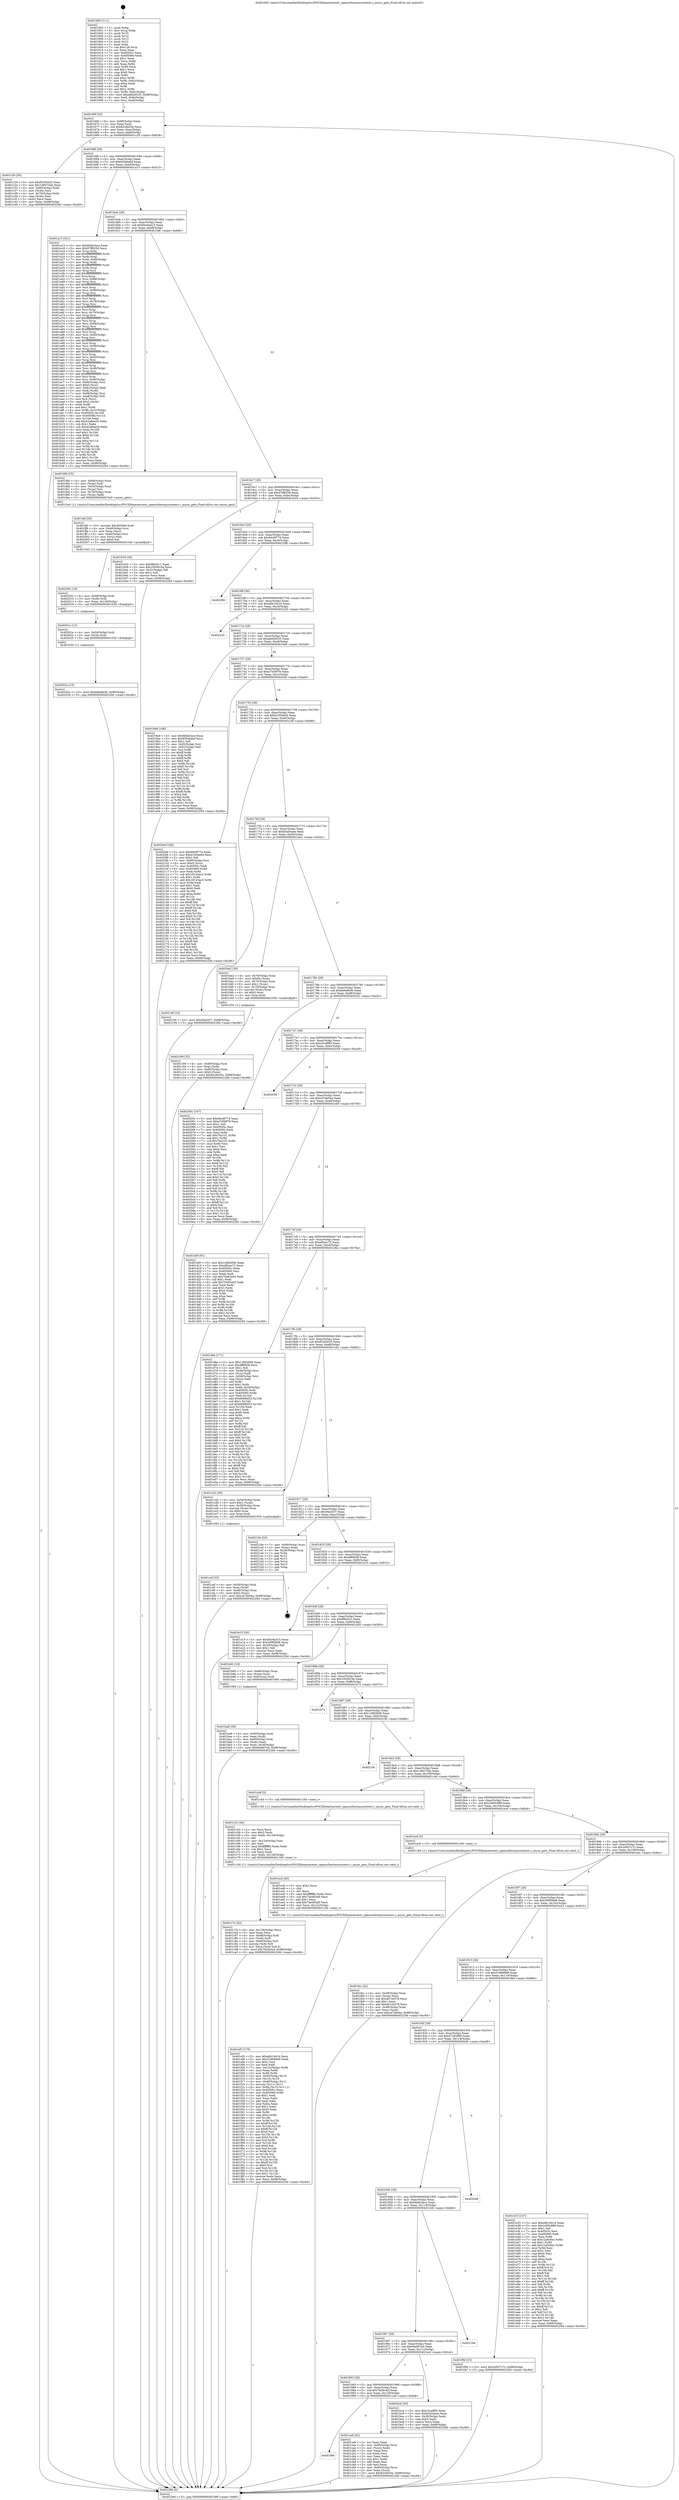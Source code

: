 digraph "0x401600" {
  label = "0x401600 (/mnt/c/Users/mathe/Desktop/tcc/POCII/binaries/extr_openssltestasynciotest.c_async_gets_Final-ollvm.out::main(0))"
  labelloc = "t"
  node[shape=record]

  Entry [label="",width=0.3,height=0.3,shape=circle,fillcolor=black,style=filled]
  "0x40166f" [label="{
     0x40166f [32]\l
     | [instrs]\l
     &nbsp;&nbsp;0x40166f \<+6\>: mov -0x98(%rbp),%eax\l
     &nbsp;&nbsp;0x401675 \<+2\>: mov %eax,%ecx\l
     &nbsp;&nbsp;0x401677 \<+6\>: sub $0x82c8a55e,%ecx\l
     &nbsp;&nbsp;0x40167d \<+6\>: mov %eax,-0xac(%rbp)\l
     &nbsp;&nbsp;0x401683 \<+6\>: mov %ecx,-0xb0(%rbp)\l
     &nbsp;&nbsp;0x401689 \<+6\>: je 0000000000401c29 \<main+0x629\>\l
  }"]
  "0x401c29" [label="{
     0x401c29 [36]\l
     | [instrs]\l
     &nbsp;&nbsp;0x401c29 \<+5\>: mov $0xf5345e25,%eax\l
     &nbsp;&nbsp;0x401c2e \<+5\>: mov $0x1d9475de,%ecx\l
     &nbsp;&nbsp;0x401c33 \<+4\>: mov -0x60(%rbp),%rdx\l
     &nbsp;&nbsp;0x401c37 \<+2\>: mov (%rdx),%esi\l
     &nbsp;&nbsp;0x401c39 \<+4\>: mov -0x70(%rbp),%rdx\l
     &nbsp;&nbsp;0x401c3d \<+2\>: cmp (%rdx),%esi\l
     &nbsp;&nbsp;0x401c3f \<+3\>: cmovl %ecx,%eax\l
     &nbsp;&nbsp;0x401c42 \<+6\>: mov %eax,-0x98(%rbp)\l
     &nbsp;&nbsp;0x401c48 \<+5\>: jmp 000000000040229d \<main+0xc9d\>\l
  }"]
  "0x40168f" [label="{
     0x40168f [28]\l
     | [instrs]\l
     &nbsp;&nbsp;0x40168f \<+5\>: jmp 0000000000401694 \<main+0x94\>\l
     &nbsp;&nbsp;0x401694 \<+6\>: mov -0xac(%rbp),%eax\l
     &nbsp;&nbsp;0x40169a \<+5\>: sub $0x8594babf,%eax\l
     &nbsp;&nbsp;0x40169f \<+6\>: mov %eax,-0xb4(%rbp)\l
     &nbsp;&nbsp;0x4016a5 \<+6\>: je 0000000000401a13 \<main+0x413\>\l
  }"]
  Exit [label="",width=0.3,height=0.3,shape=circle,fillcolor=black,style=filled,peripheries=2]
  "0x401a13" [label="{
     0x401a13 [321]\l
     | [instrs]\l
     &nbsp;&nbsp;0x401a13 \<+5\>: mov $0x6b8a3ace,%eax\l
     &nbsp;&nbsp;0x401a18 \<+5\>: mov $0x97ff8258,%ecx\l
     &nbsp;&nbsp;0x401a1d \<+3\>: mov %rsp,%rdx\l
     &nbsp;&nbsp;0x401a20 \<+4\>: add $0xfffffffffffffff0,%rdx\l
     &nbsp;&nbsp;0x401a24 \<+3\>: mov %rdx,%rsp\l
     &nbsp;&nbsp;0x401a27 \<+7\>: mov %rdx,-0x90(%rbp)\l
     &nbsp;&nbsp;0x401a2e \<+3\>: mov %rsp,%rdx\l
     &nbsp;&nbsp;0x401a31 \<+4\>: add $0xfffffffffffffff0,%rdx\l
     &nbsp;&nbsp;0x401a35 \<+3\>: mov %rdx,%rsp\l
     &nbsp;&nbsp;0x401a38 \<+3\>: mov %rsp,%rsi\l
     &nbsp;&nbsp;0x401a3b \<+4\>: add $0xfffffffffffffff0,%rsi\l
     &nbsp;&nbsp;0x401a3f \<+3\>: mov %rsi,%rsp\l
     &nbsp;&nbsp;0x401a42 \<+7\>: mov %rsi,-0x88(%rbp)\l
     &nbsp;&nbsp;0x401a49 \<+3\>: mov %rsp,%rsi\l
     &nbsp;&nbsp;0x401a4c \<+4\>: add $0xfffffffffffffff0,%rsi\l
     &nbsp;&nbsp;0x401a50 \<+3\>: mov %rsi,%rsp\l
     &nbsp;&nbsp;0x401a53 \<+4\>: mov %rsi,-0x80(%rbp)\l
     &nbsp;&nbsp;0x401a57 \<+3\>: mov %rsp,%rsi\l
     &nbsp;&nbsp;0x401a5a \<+4\>: add $0xfffffffffffffff0,%rsi\l
     &nbsp;&nbsp;0x401a5e \<+3\>: mov %rsi,%rsp\l
     &nbsp;&nbsp;0x401a61 \<+4\>: mov %rsi,-0x78(%rbp)\l
     &nbsp;&nbsp;0x401a65 \<+3\>: mov %rsp,%rsi\l
     &nbsp;&nbsp;0x401a68 \<+4\>: add $0xfffffffffffffff0,%rsi\l
     &nbsp;&nbsp;0x401a6c \<+3\>: mov %rsi,%rsp\l
     &nbsp;&nbsp;0x401a6f \<+4\>: mov %rsi,-0x70(%rbp)\l
     &nbsp;&nbsp;0x401a73 \<+3\>: mov %rsp,%rsi\l
     &nbsp;&nbsp;0x401a76 \<+4\>: add $0xfffffffffffffff0,%rsi\l
     &nbsp;&nbsp;0x401a7a \<+3\>: mov %rsi,%rsp\l
     &nbsp;&nbsp;0x401a7d \<+4\>: mov %rsi,-0x68(%rbp)\l
     &nbsp;&nbsp;0x401a81 \<+3\>: mov %rsp,%rsi\l
     &nbsp;&nbsp;0x401a84 \<+4\>: add $0xfffffffffffffff0,%rsi\l
     &nbsp;&nbsp;0x401a88 \<+3\>: mov %rsi,%rsp\l
     &nbsp;&nbsp;0x401a8b \<+4\>: mov %rsi,-0x60(%rbp)\l
     &nbsp;&nbsp;0x401a8f \<+3\>: mov %rsp,%rsi\l
     &nbsp;&nbsp;0x401a92 \<+4\>: add $0xfffffffffffffff0,%rsi\l
     &nbsp;&nbsp;0x401a96 \<+3\>: mov %rsi,%rsp\l
     &nbsp;&nbsp;0x401a99 \<+4\>: mov %rsi,-0x58(%rbp)\l
     &nbsp;&nbsp;0x401a9d \<+3\>: mov %rsp,%rsi\l
     &nbsp;&nbsp;0x401aa0 \<+4\>: add $0xfffffffffffffff0,%rsi\l
     &nbsp;&nbsp;0x401aa4 \<+3\>: mov %rsi,%rsp\l
     &nbsp;&nbsp;0x401aa7 \<+4\>: mov %rsi,-0x50(%rbp)\l
     &nbsp;&nbsp;0x401aab \<+3\>: mov %rsp,%rsi\l
     &nbsp;&nbsp;0x401aae \<+4\>: add $0xfffffffffffffff0,%rsi\l
     &nbsp;&nbsp;0x401ab2 \<+3\>: mov %rsi,%rsp\l
     &nbsp;&nbsp;0x401ab5 \<+4\>: mov %rsi,-0x48(%rbp)\l
     &nbsp;&nbsp;0x401ab9 \<+3\>: mov %rsp,%rsi\l
     &nbsp;&nbsp;0x401abc \<+4\>: add $0xfffffffffffffff0,%rsi\l
     &nbsp;&nbsp;0x401ac0 \<+3\>: mov %rsi,%rsp\l
     &nbsp;&nbsp;0x401ac3 \<+4\>: mov %rsi,-0x40(%rbp)\l
     &nbsp;&nbsp;0x401ac7 \<+7\>: mov -0x90(%rbp),%rsi\l
     &nbsp;&nbsp;0x401ace \<+6\>: movl $0x0,(%rsi)\l
     &nbsp;&nbsp;0x401ad4 \<+6\>: mov -0x9c(%rbp),%edi\l
     &nbsp;&nbsp;0x401ada \<+2\>: mov %edi,(%rdx)\l
     &nbsp;&nbsp;0x401adc \<+7\>: mov -0x88(%rbp),%rsi\l
     &nbsp;&nbsp;0x401ae3 \<+7\>: mov -0xa8(%rbp),%r8\l
     &nbsp;&nbsp;0x401aea \<+3\>: mov %r8,(%rsi)\l
     &nbsp;&nbsp;0x401aed \<+3\>: cmpl $0x2,(%rdx)\l
     &nbsp;&nbsp;0x401af0 \<+4\>: setne %r9b\l
     &nbsp;&nbsp;0x401af4 \<+4\>: and $0x1,%r9b\l
     &nbsp;&nbsp;0x401af8 \<+4\>: mov %r9b,-0x31(%rbp)\l
     &nbsp;&nbsp;0x401afc \<+8\>: mov 0x40505c,%r10d\l
     &nbsp;&nbsp;0x401b04 \<+8\>: mov 0x405060,%r11d\l
     &nbsp;&nbsp;0x401b0c \<+3\>: mov %r10d,%ebx\l
     &nbsp;&nbsp;0x401b0f \<+6\>: add $0x42a8ea26,%ebx\l
     &nbsp;&nbsp;0x401b15 \<+3\>: sub $0x1,%ebx\l
     &nbsp;&nbsp;0x401b18 \<+6\>: sub $0x42a8ea26,%ebx\l
     &nbsp;&nbsp;0x401b1e \<+4\>: imul %ebx,%r10d\l
     &nbsp;&nbsp;0x401b22 \<+4\>: and $0x1,%r10d\l
     &nbsp;&nbsp;0x401b26 \<+4\>: cmp $0x0,%r10d\l
     &nbsp;&nbsp;0x401b2a \<+4\>: sete %r9b\l
     &nbsp;&nbsp;0x401b2e \<+4\>: cmp $0xa,%r11d\l
     &nbsp;&nbsp;0x401b32 \<+4\>: setl %r14b\l
     &nbsp;&nbsp;0x401b36 \<+3\>: mov %r9b,%r15b\l
     &nbsp;&nbsp;0x401b39 \<+3\>: and %r14b,%r15b\l
     &nbsp;&nbsp;0x401b3c \<+3\>: xor %r14b,%r9b\l
     &nbsp;&nbsp;0x401b3f \<+3\>: or %r9b,%r15b\l
     &nbsp;&nbsp;0x401b42 \<+4\>: test $0x1,%r15b\l
     &nbsp;&nbsp;0x401b46 \<+3\>: cmovne %ecx,%eax\l
     &nbsp;&nbsp;0x401b49 \<+6\>: mov %eax,-0x98(%rbp)\l
     &nbsp;&nbsp;0x401b4f \<+5\>: jmp 000000000040229d \<main+0xc9d\>\l
  }"]
  "0x4016ab" [label="{
     0x4016ab [28]\l
     | [instrs]\l
     &nbsp;&nbsp;0x4016ab \<+5\>: jmp 00000000004016b0 \<main+0xb0\>\l
     &nbsp;&nbsp;0x4016b0 \<+6\>: mov -0xac(%rbp),%eax\l
     &nbsp;&nbsp;0x4016b6 \<+5\>: sub $0x94c9a415,%eax\l
     &nbsp;&nbsp;0x4016bb \<+6\>: mov %eax,-0xb8(%rbp)\l
     &nbsp;&nbsp;0x4016c1 \<+6\>: je 0000000000401fd6 \<main+0x9d6\>\l
  }"]
  "0x40202a" [label="{
     0x40202a [15]\l
     | [instrs]\l
     &nbsp;&nbsp;0x40202a \<+10\>: movl $0xbb6a8cf0,-0x98(%rbp)\l
     &nbsp;&nbsp;0x402034 \<+5\>: jmp 000000000040229d \<main+0xc9d\>\l
  }"]
  "0x401fd6" [label="{
     0x401fd6 [25]\l
     | [instrs]\l
     &nbsp;&nbsp;0x401fd6 \<+4\>: mov -0x68(%rbp),%rax\l
     &nbsp;&nbsp;0x401fda \<+3\>: mov (%rax),%rdi\l
     &nbsp;&nbsp;0x401fdd \<+4\>: mov -0x50(%rbp),%rax\l
     &nbsp;&nbsp;0x401fe1 \<+3\>: mov (%rax),%rsi\l
     &nbsp;&nbsp;0x401fe4 \<+4\>: mov -0x78(%rbp),%rax\l
     &nbsp;&nbsp;0x401fe8 \<+2\>: mov (%rax),%edx\l
     &nbsp;&nbsp;0x401fea \<+5\>: call 00000000004015e0 \<async_gets\>\l
     | [calls]\l
     &nbsp;&nbsp;0x4015e0 \{1\} (/mnt/c/Users/mathe/Desktop/tcc/POCII/binaries/extr_openssltestasynciotest.c_async_gets_Final-ollvm.out::async_gets)\l
  }"]
  "0x4016c7" [label="{
     0x4016c7 [28]\l
     | [instrs]\l
     &nbsp;&nbsp;0x4016c7 \<+5\>: jmp 00000000004016cc \<main+0xcc\>\l
     &nbsp;&nbsp;0x4016cc \<+6\>: mov -0xac(%rbp),%eax\l
     &nbsp;&nbsp;0x4016d2 \<+5\>: sub $0x97ff8258,%eax\l
     &nbsp;&nbsp;0x4016d7 \<+6\>: mov %eax,-0xbc(%rbp)\l
     &nbsp;&nbsp;0x4016dd \<+6\>: je 0000000000401b54 \<main+0x554\>\l
  }"]
  "0x40201e" [label="{
     0x40201e [12]\l
     | [instrs]\l
     &nbsp;&nbsp;0x40201e \<+4\>: mov -0x50(%rbp),%rdi\l
     &nbsp;&nbsp;0x402022 \<+3\>: mov (%rdi),%rdi\l
     &nbsp;&nbsp;0x402025 \<+5\>: call 0000000000401030 \<free@plt\>\l
     | [calls]\l
     &nbsp;&nbsp;0x401030 \{1\} (unknown)\l
  }"]
  "0x401b54" [label="{
     0x401b54 [30]\l
     | [instrs]\l
     &nbsp;&nbsp;0x401b54 \<+5\>: mov $0xf86c011,%eax\l
     &nbsp;&nbsp;0x401b59 \<+5\>: mov $0x1920919a,%ecx\l
     &nbsp;&nbsp;0x401b5e \<+3\>: mov -0x31(%rbp),%dl\l
     &nbsp;&nbsp;0x401b61 \<+3\>: test $0x1,%dl\l
     &nbsp;&nbsp;0x401b64 \<+3\>: cmovne %ecx,%eax\l
     &nbsp;&nbsp;0x401b67 \<+6\>: mov %eax,-0x98(%rbp)\l
     &nbsp;&nbsp;0x401b6d \<+5\>: jmp 000000000040229d \<main+0xc9d\>\l
  }"]
  "0x4016e3" [label="{
     0x4016e3 [28]\l
     | [instrs]\l
     &nbsp;&nbsp;0x4016e3 \<+5\>: jmp 00000000004016e8 \<main+0xe8\>\l
     &nbsp;&nbsp;0x4016e8 \<+6\>: mov -0xac(%rbp),%eax\l
     &nbsp;&nbsp;0x4016ee \<+5\>: sub $0x9dc9f774,%eax\l
     &nbsp;&nbsp;0x4016f3 \<+6\>: mov %eax,-0xc0(%rbp)\l
     &nbsp;&nbsp;0x4016f9 \<+6\>: je 0000000000402286 \<main+0xc86\>\l
  }"]
  "0x40200c" [label="{
     0x40200c [18]\l
     | [instrs]\l
     &nbsp;&nbsp;0x40200c \<+4\>: mov -0x68(%rbp),%rdi\l
     &nbsp;&nbsp;0x402010 \<+3\>: mov (%rdi),%rdi\l
     &nbsp;&nbsp;0x402013 \<+6\>: mov %eax,-0x130(%rbp)\l
     &nbsp;&nbsp;0x402019 \<+5\>: call 0000000000401030 \<free@plt\>\l
     | [calls]\l
     &nbsp;&nbsp;0x401030 \{1\} (unknown)\l
  }"]
  "0x402286" [label="{
     0x402286\l
  }", style=dashed]
  "0x4016ff" [label="{
     0x4016ff [28]\l
     | [instrs]\l
     &nbsp;&nbsp;0x4016ff \<+5\>: jmp 0000000000401704 \<main+0x104\>\l
     &nbsp;&nbsp;0x401704 \<+6\>: mov -0xac(%rbp),%eax\l
     &nbsp;&nbsp;0x40170a \<+5\>: sub $0xa6b19414,%eax\l
     &nbsp;&nbsp;0x40170f \<+6\>: mov %eax,-0xc4(%rbp)\l
     &nbsp;&nbsp;0x401715 \<+6\>: je 0000000000402220 \<main+0xc20\>\l
  }"]
  "0x401fef" [label="{
     0x401fef [29]\l
     | [instrs]\l
     &nbsp;&nbsp;0x401fef \<+10\>: movabs $0x4030b6,%rdi\l
     &nbsp;&nbsp;0x401ff9 \<+4\>: mov -0x40(%rbp),%rsi\l
     &nbsp;&nbsp;0x401ffd \<+2\>: mov %eax,(%rsi)\l
     &nbsp;&nbsp;0x401fff \<+4\>: mov -0x40(%rbp),%rsi\l
     &nbsp;&nbsp;0x402003 \<+2\>: mov (%rsi),%esi\l
     &nbsp;&nbsp;0x402005 \<+2\>: mov $0x0,%al\l
     &nbsp;&nbsp;0x402007 \<+5\>: call 0000000000401040 \<printf@plt\>\l
     | [calls]\l
     &nbsp;&nbsp;0x401040 \{1\} (unknown)\l
  }"]
  "0x402220" [label="{
     0x402220\l
  }", style=dashed]
  "0x40171b" [label="{
     0x40171b [28]\l
     | [instrs]\l
     &nbsp;&nbsp;0x40171b \<+5\>: jmp 0000000000401720 \<main+0x120\>\l
     &nbsp;&nbsp;0x401720 \<+6\>: mov -0xac(%rbp),%eax\l
     &nbsp;&nbsp;0x401726 \<+5\>: sub $0xa6d2b535,%eax\l
     &nbsp;&nbsp;0x40172b \<+6\>: mov %eax,-0xc8(%rbp)\l
     &nbsp;&nbsp;0x401731 \<+6\>: je 00000000004019a9 \<main+0x3a9\>\l
  }"]
  "0x401ef3" [label="{
     0x401ef3 [170]\l
     | [instrs]\l
     &nbsp;&nbsp;0x401ef3 \<+5\>: mov $0xa6b19414,%ecx\l
     &nbsp;&nbsp;0x401ef8 \<+5\>: mov $0x318688d9,%edx\l
     &nbsp;&nbsp;0x401efd \<+3\>: mov $0x1,%sil\l
     &nbsp;&nbsp;0x401f00 \<+2\>: xor %edi,%edi\l
     &nbsp;&nbsp;0x401f02 \<+7\>: mov -0x12c(%rbp),%r8d\l
     &nbsp;&nbsp;0x401f09 \<+4\>: imul %eax,%r8d\l
     &nbsp;&nbsp;0x401f0d \<+3\>: mov %r8b,%r9b\l
     &nbsp;&nbsp;0x401f10 \<+4\>: mov -0x50(%rbp),%r10\l
     &nbsp;&nbsp;0x401f14 \<+3\>: mov (%r10),%r10\l
     &nbsp;&nbsp;0x401f17 \<+4\>: mov -0x48(%rbp),%r11\l
     &nbsp;&nbsp;0x401f1b \<+3\>: movslq (%r11),%r11\l
     &nbsp;&nbsp;0x401f1e \<+4\>: mov %r9b,(%r10,%r11,1)\l
     &nbsp;&nbsp;0x401f22 \<+7\>: mov 0x40505c,%eax\l
     &nbsp;&nbsp;0x401f29 \<+8\>: mov 0x405060,%r8d\l
     &nbsp;&nbsp;0x401f31 \<+3\>: sub $0x1,%edi\l
     &nbsp;&nbsp;0x401f34 \<+2\>: mov %eax,%ebx\l
     &nbsp;&nbsp;0x401f36 \<+2\>: add %edi,%ebx\l
     &nbsp;&nbsp;0x401f38 \<+3\>: imul %ebx,%eax\l
     &nbsp;&nbsp;0x401f3b \<+3\>: and $0x1,%eax\l
     &nbsp;&nbsp;0x401f3e \<+3\>: cmp $0x0,%eax\l
     &nbsp;&nbsp;0x401f41 \<+4\>: sete %r9b\l
     &nbsp;&nbsp;0x401f45 \<+4\>: cmp $0xa,%r8d\l
     &nbsp;&nbsp;0x401f49 \<+4\>: setl %r14b\l
     &nbsp;&nbsp;0x401f4d \<+3\>: mov %r9b,%r15b\l
     &nbsp;&nbsp;0x401f50 \<+4\>: xor $0xff,%r15b\l
     &nbsp;&nbsp;0x401f54 \<+3\>: mov %r14b,%r12b\l
     &nbsp;&nbsp;0x401f57 \<+4\>: xor $0xff,%r12b\l
     &nbsp;&nbsp;0x401f5b \<+4\>: xor $0x0,%sil\l
     &nbsp;&nbsp;0x401f5f \<+3\>: mov %r15b,%r13b\l
     &nbsp;&nbsp;0x401f62 \<+4\>: and $0x0,%r13b\l
     &nbsp;&nbsp;0x401f66 \<+3\>: and %sil,%r9b\l
     &nbsp;&nbsp;0x401f69 \<+3\>: mov %r12b,%al\l
     &nbsp;&nbsp;0x401f6c \<+2\>: and $0x0,%al\l
     &nbsp;&nbsp;0x401f6e \<+3\>: and %sil,%r14b\l
     &nbsp;&nbsp;0x401f71 \<+3\>: or %r9b,%r13b\l
     &nbsp;&nbsp;0x401f74 \<+3\>: or %r14b,%al\l
     &nbsp;&nbsp;0x401f77 \<+3\>: xor %al,%r13b\l
     &nbsp;&nbsp;0x401f7a \<+3\>: or %r12b,%r15b\l
     &nbsp;&nbsp;0x401f7d \<+4\>: xor $0xff,%r15b\l
     &nbsp;&nbsp;0x401f81 \<+4\>: or $0x0,%sil\l
     &nbsp;&nbsp;0x401f85 \<+3\>: and %sil,%r15b\l
     &nbsp;&nbsp;0x401f88 \<+3\>: or %r15b,%r13b\l
     &nbsp;&nbsp;0x401f8b \<+4\>: test $0x1,%r13b\l
     &nbsp;&nbsp;0x401f8f \<+3\>: cmovne %edx,%ecx\l
     &nbsp;&nbsp;0x401f92 \<+6\>: mov %ecx,-0x98(%rbp)\l
     &nbsp;&nbsp;0x401f98 \<+5\>: jmp 000000000040229d \<main+0xc9d\>\l
  }"]
  "0x4019a9" [label="{
     0x4019a9 [106]\l
     | [instrs]\l
     &nbsp;&nbsp;0x4019a9 \<+5\>: mov $0x6b8a3ace,%eax\l
     &nbsp;&nbsp;0x4019ae \<+5\>: mov $0x8594babf,%ecx\l
     &nbsp;&nbsp;0x4019b3 \<+2\>: mov $0x1,%dl\l
     &nbsp;&nbsp;0x4019b5 \<+7\>: mov -0x92(%rbp),%sil\l
     &nbsp;&nbsp;0x4019bc \<+7\>: mov -0x91(%rbp),%dil\l
     &nbsp;&nbsp;0x4019c3 \<+3\>: mov %sil,%r8b\l
     &nbsp;&nbsp;0x4019c6 \<+4\>: xor $0xff,%r8b\l
     &nbsp;&nbsp;0x4019ca \<+3\>: mov %dil,%r9b\l
     &nbsp;&nbsp;0x4019cd \<+4\>: xor $0xff,%r9b\l
     &nbsp;&nbsp;0x4019d1 \<+3\>: xor $0x0,%dl\l
     &nbsp;&nbsp;0x4019d4 \<+3\>: mov %r8b,%r10b\l
     &nbsp;&nbsp;0x4019d7 \<+4\>: and $0x0,%r10b\l
     &nbsp;&nbsp;0x4019db \<+3\>: and %dl,%sil\l
     &nbsp;&nbsp;0x4019de \<+3\>: mov %r9b,%r11b\l
     &nbsp;&nbsp;0x4019e1 \<+4\>: and $0x0,%r11b\l
     &nbsp;&nbsp;0x4019e5 \<+3\>: and %dl,%dil\l
     &nbsp;&nbsp;0x4019e8 \<+3\>: or %sil,%r10b\l
     &nbsp;&nbsp;0x4019eb \<+3\>: or %dil,%r11b\l
     &nbsp;&nbsp;0x4019ee \<+3\>: xor %r11b,%r10b\l
     &nbsp;&nbsp;0x4019f1 \<+3\>: or %r9b,%r8b\l
     &nbsp;&nbsp;0x4019f4 \<+4\>: xor $0xff,%r8b\l
     &nbsp;&nbsp;0x4019f8 \<+3\>: or $0x0,%dl\l
     &nbsp;&nbsp;0x4019fb \<+3\>: and %dl,%r8b\l
     &nbsp;&nbsp;0x4019fe \<+3\>: or %r8b,%r10b\l
     &nbsp;&nbsp;0x401a01 \<+4\>: test $0x1,%r10b\l
     &nbsp;&nbsp;0x401a05 \<+3\>: cmovne %ecx,%eax\l
     &nbsp;&nbsp;0x401a08 \<+6\>: mov %eax,-0x98(%rbp)\l
     &nbsp;&nbsp;0x401a0e \<+5\>: jmp 000000000040229d \<main+0xc9d\>\l
  }"]
  "0x401737" [label="{
     0x401737 [28]\l
     | [instrs]\l
     &nbsp;&nbsp;0x401737 \<+5\>: jmp 000000000040173c \<main+0x13c\>\l
     &nbsp;&nbsp;0x40173c \<+6\>: mov -0xac(%rbp),%eax\l
     &nbsp;&nbsp;0x401742 \<+5\>: sub $0xa7458f79,%eax\l
     &nbsp;&nbsp;0x401747 \<+6\>: mov %eax,-0xcc(%rbp)\l
     &nbsp;&nbsp;0x40174d \<+6\>: je 00000000004020ef \<main+0xaef\>\l
  }"]
  "0x40229d" [label="{
     0x40229d [5]\l
     | [instrs]\l
     &nbsp;&nbsp;0x40229d \<+5\>: jmp 000000000040166f \<main+0x6f\>\l
  }"]
  "0x401600" [label="{
     0x401600 [111]\l
     | [instrs]\l
     &nbsp;&nbsp;0x401600 \<+1\>: push %rbp\l
     &nbsp;&nbsp;0x401601 \<+3\>: mov %rsp,%rbp\l
     &nbsp;&nbsp;0x401604 \<+2\>: push %r15\l
     &nbsp;&nbsp;0x401606 \<+2\>: push %r14\l
     &nbsp;&nbsp;0x401608 \<+2\>: push %r13\l
     &nbsp;&nbsp;0x40160a \<+2\>: push %r12\l
     &nbsp;&nbsp;0x40160c \<+1\>: push %rbx\l
     &nbsp;&nbsp;0x40160d \<+7\>: sub $0x128,%rsp\l
     &nbsp;&nbsp;0x401614 \<+2\>: xor %eax,%eax\l
     &nbsp;&nbsp;0x401616 \<+7\>: mov 0x40505c,%ecx\l
     &nbsp;&nbsp;0x40161d \<+7\>: mov 0x405060,%edx\l
     &nbsp;&nbsp;0x401624 \<+3\>: sub $0x1,%eax\l
     &nbsp;&nbsp;0x401627 \<+3\>: mov %ecx,%r8d\l
     &nbsp;&nbsp;0x40162a \<+3\>: add %eax,%r8d\l
     &nbsp;&nbsp;0x40162d \<+4\>: imul %r8d,%ecx\l
     &nbsp;&nbsp;0x401631 \<+3\>: and $0x1,%ecx\l
     &nbsp;&nbsp;0x401634 \<+3\>: cmp $0x0,%ecx\l
     &nbsp;&nbsp;0x401637 \<+4\>: sete %r9b\l
     &nbsp;&nbsp;0x40163b \<+4\>: and $0x1,%r9b\l
     &nbsp;&nbsp;0x40163f \<+7\>: mov %r9b,-0x92(%rbp)\l
     &nbsp;&nbsp;0x401646 \<+3\>: cmp $0xa,%edx\l
     &nbsp;&nbsp;0x401649 \<+4\>: setl %r9b\l
     &nbsp;&nbsp;0x40164d \<+4\>: and $0x1,%r9b\l
     &nbsp;&nbsp;0x401651 \<+7\>: mov %r9b,-0x91(%rbp)\l
     &nbsp;&nbsp;0x401658 \<+10\>: movl $0xa6d2b535,-0x98(%rbp)\l
     &nbsp;&nbsp;0x401662 \<+6\>: mov %edi,-0x9c(%rbp)\l
     &nbsp;&nbsp;0x401668 \<+7\>: mov %rsi,-0xa8(%rbp)\l
  }"]
  "0x401ecb" [label="{
     0x401ecb [40]\l
     | [instrs]\l
     &nbsp;&nbsp;0x401ecb \<+5\>: mov $0x2,%ecx\l
     &nbsp;&nbsp;0x401ed0 \<+1\>: cltd\l
     &nbsp;&nbsp;0x401ed1 \<+2\>: idiv %ecx\l
     &nbsp;&nbsp;0x401ed3 \<+6\>: imul $0xfffffffe,%edx,%ecx\l
     &nbsp;&nbsp;0x401ed9 \<+6\>: sub $0x7de483a8,%ecx\l
     &nbsp;&nbsp;0x401edf \<+3\>: add $0x1,%ecx\l
     &nbsp;&nbsp;0x401ee2 \<+6\>: add $0x7de483a8,%ecx\l
     &nbsp;&nbsp;0x401ee8 \<+6\>: mov %ecx,-0x12c(%rbp)\l
     &nbsp;&nbsp;0x401eee \<+5\>: call 0000000000401160 \<next_i\>\l
     | [calls]\l
     &nbsp;&nbsp;0x401160 \{1\} (/mnt/c/Users/mathe/Desktop/tcc/POCII/binaries/extr_openssltestasynciotest.c_async_gets_Final-ollvm.out::next_i)\l
  }"]
  "0x401cef" [label="{
     0x401cef [32]\l
     | [instrs]\l
     &nbsp;&nbsp;0x401cef \<+4\>: mov -0x50(%rbp),%rdi\l
     &nbsp;&nbsp;0x401cf3 \<+3\>: mov %rax,(%rdi)\l
     &nbsp;&nbsp;0x401cf6 \<+4\>: mov -0x48(%rbp),%rax\l
     &nbsp;&nbsp;0x401cfa \<+6\>: movl $0x0,(%rax)\l
     &nbsp;&nbsp;0x401d00 \<+10\>: movl $0xcd7de04a,-0x98(%rbp)\l
     &nbsp;&nbsp;0x401d0a \<+5\>: jmp 000000000040229d \<main+0xc9d\>\l
  }"]
  "0x4020ef" [label="{
     0x4020ef [160]\l
     | [instrs]\l
     &nbsp;&nbsp;0x4020ef \<+5\>: mov $0x9dc9f774,%eax\l
     &nbsp;&nbsp;0x4020f4 \<+5\>: mov $0xb1934e04,%ecx\l
     &nbsp;&nbsp;0x4020f9 \<+2\>: mov $0x1,%dl\l
     &nbsp;&nbsp;0x4020fb \<+7\>: mov -0x90(%rbp),%rsi\l
     &nbsp;&nbsp;0x402102 \<+6\>: movl $0x0,(%rsi)\l
     &nbsp;&nbsp;0x402108 \<+7\>: mov 0x40505c,%edi\l
     &nbsp;&nbsp;0x40210f \<+8\>: mov 0x405060,%r8d\l
     &nbsp;&nbsp;0x402117 \<+3\>: mov %edi,%r9d\l
     &nbsp;&nbsp;0x40211a \<+7\>: sub $0x19143ac3,%r9d\l
     &nbsp;&nbsp;0x402121 \<+4\>: sub $0x1,%r9d\l
     &nbsp;&nbsp;0x402125 \<+7\>: add $0x19143ac3,%r9d\l
     &nbsp;&nbsp;0x40212c \<+4\>: imul %r9d,%edi\l
     &nbsp;&nbsp;0x402130 \<+3\>: and $0x1,%edi\l
     &nbsp;&nbsp;0x402133 \<+3\>: cmp $0x0,%edi\l
     &nbsp;&nbsp;0x402136 \<+4\>: sete %r10b\l
     &nbsp;&nbsp;0x40213a \<+4\>: cmp $0xa,%r8d\l
     &nbsp;&nbsp;0x40213e \<+4\>: setl %r11b\l
     &nbsp;&nbsp;0x402142 \<+3\>: mov %r10b,%bl\l
     &nbsp;&nbsp;0x402145 \<+3\>: xor $0xff,%bl\l
     &nbsp;&nbsp;0x402148 \<+3\>: mov %r11b,%r14b\l
     &nbsp;&nbsp;0x40214b \<+4\>: xor $0xff,%r14b\l
     &nbsp;&nbsp;0x40214f \<+3\>: xor $0x0,%dl\l
     &nbsp;&nbsp;0x402152 \<+3\>: mov %bl,%r15b\l
     &nbsp;&nbsp;0x402155 \<+4\>: and $0x0,%r15b\l
     &nbsp;&nbsp;0x402159 \<+3\>: and %dl,%r10b\l
     &nbsp;&nbsp;0x40215c \<+3\>: mov %r14b,%r12b\l
     &nbsp;&nbsp;0x40215f \<+4\>: and $0x0,%r12b\l
     &nbsp;&nbsp;0x402163 \<+3\>: and %dl,%r11b\l
     &nbsp;&nbsp;0x402166 \<+3\>: or %r10b,%r15b\l
     &nbsp;&nbsp;0x402169 \<+3\>: or %r11b,%r12b\l
     &nbsp;&nbsp;0x40216c \<+3\>: xor %r12b,%r15b\l
     &nbsp;&nbsp;0x40216f \<+3\>: or %r14b,%bl\l
     &nbsp;&nbsp;0x402172 \<+3\>: xor $0xff,%bl\l
     &nbsp;&nbsp;0x402175 \<+3\>: or $0x0,%dl\l
     &nbsp;&nbsp;0x402178 \<+2\>: and %dl,%bl\l
     &nbsp;&nbsp;0x40217a \<+3\>: or %bl,%r15b\l
     &nbsp;&nbsp;0x40217d \<+4\>: test $0x1,%r15b\l
     &nbsp;&nbsp;0x402181 \<+3\>: cmovne %ecx,%eax\l
     &nbsp;&nbsp;0x402184 \<+6\>: mov %eax,-0x98(%rbp)\l
     &nbsp;&nbsp;0x40218a \<+5\>: jmp 000000000040229d \<main+0xc9d\>\l
  }"]
  "0x401753" [label="{
     0x401753 [28]\l
     | [instrs]\l
     &nbsp;&nbsp;0x401753 \<+5\>: jmp 0000000000401758 \<main+0x158\>\l
     &nbsp;&nbsp;0x401758 \<+6\>: mov -0xac(%rbp),%eax\l
     &nbsp;&nbsp;0x40175e \<+5\>: sub $0xb1934e04,%eax\l
     &nbsp;&nbsp;0x401763 \<+6\>: mov %eax,-0xd0(%rbp)\l
     &nbsp;&nbsp;0x401769 \<+6\>: je 000000000040218f \<main+0xb8f\>\l
  }"]
  "0x40199f" [label="{
     0x40199f\l
  }", style=dashed]
  "0x40218f" [label="{
     0x40218f [15]\l
     | [instrs]\l
     &nbsp;&nbsp;0x40218f \<+10\>: movl $0x56ec037,-0x98(%rbp)\l
     &nbsp;&nbsp;0x402199 \<+5\>: jmp 000000000040229d \<main+0xc9d\>\l
  }"]
  "0x40176f" [label="{
     0x40176f [28]\l
     | [instrs]\l
     &nbsp;&nbsp;0x40176f \<+5\>: jmp 0000000000401774 \<main+0x174\>\l
     &nbsp;&nbsp;0x401774 \<+6\>: mov -0xac(%rbp),%eax\l
     &nbsp;&nbsp;0x40177a \<+5\>: sub $0xb5a5eaee,%eax\l
     &nbsp;&nbsp;0x40177f \<+6\>: mov %eax,-0xd4(%rbp)\l
     &nbsp;&nbsp;0x401785 \<+6\>: je 0000000000401be2 \<main+0x5e2\>\l
  }"]
  "0x401ca8" [label="{
     0x401ca8 [42]\l
     | [instrs]\l
     &nbsp;&nbsp;0x401ca8 \<+2\>: xor %eax,%eax\l
     &nbsp;&nbsp;0x401caa \<+4\>: mov -0x60(%rbp),%rcx\l
     &nbsp;&nbsp;0x401cae \<+2\>: mov (%rcx),%edx\l
     &nbsp;&nbsp;0x401cb0 \<+2\>: mov %eax,%esi\l
     &nbsp;&nbsp;0x401cb2 \<+2\>: sub %edx,%esi\l
     &nbsp;&nbsp;0x401cb4 \<+2\>: mov %eax,%edx\l
     &nbsp;&nbsp;0x401cb6 \<+3\>: sub $0x1,%edx\l
     &nbsp;&nbsp;0x401cb9 \<+2\>: add %edx,%esi\l
     &nbsp;&nbsp;0x401cbb \<+2\>: sub %esi,%eax\l
     &nbsp;&nbsp;0x401cbd \<+4\>: mov -0x60(%rbp),%rcx\l
     &nbsp;&nbsp;0x401cc1 \<+2\>: mov %eax,(%rcx)\l
     &nbsp;&nbsp;0x401cc3 \<+10\>: movl $0x82c8a55e,-0x98(%rbp)\l
     &nbsp;&nbsp;0x401ccd \<+5\>: jmp 000000000040229d \<main+0xc9d\>\l
  }"]
  "0x401be2" [label="{
     0x401be2 [39]\l
     | [instrs]\l
     &nbsp;&nbsp;0x401be2 \<+4\>: mov -0x78(%rbp),%rax\l
     &nbsp;&nbsp;0x401be6 \<+6\>: movl $0x64,(%rax)\l
     &nbsp;&nbsp;0x401bec \<+4\>: mov -0x70(%rbp),%rax\l
     &nbsp;&nbsp;0x401bf0 \<+6\>: movl $0x1,(%rax)\l
     &nbsp;&nbsp;0x401bf6 \<+4\>: mov -0x70(%rbp),%rax\l
     &nbsp;&nbsp;0x401bfa \<+3\>: movslq (%rax),%rax\l
     &nbsp;&nbsp;0x401bfd \<+4\>: shl $0x2,%rax\l
     &nbsp;&nbsp;0x401c01 \<+3\>: mov %rax,%rdi\l
     &nbsp;&nbsp;0x401c04 \<+5\>: call 0000000000401050 \<malloc@plt\>\l
     | [calls]\l
     &nbsp;&nbsp;0x401050 \{1\} (unknown)\l
  }"]
  "0x40178b" [label="{
     0x40178b [28]\l
     | [instrs]\l
     &nbsp;&nbsp;0x40178b \<+5\>: jmp 0000000000401790 \<main+0x190\>\l
     &nbsp;&nbsp;0x401790 \<+6\>: mov -0xac(%rbp),%eax\l
     &nbsp;&nbsp;0x401796 \<+5\>: sub $0xbb6a8cf0,%eax\l
     &nbsp;&nbsp;0x40179b \<+6\>: mov %eax,-0xd8(%rbp)\l
     &nbsp;&nbsp;0x4017a1 \<+6\>: je 000000000040205c \<main+0xa5c\>\l
  }"]
  "0x401c7e" [label="{
     0x401c7e [42]\l
     | [instrs]\l
     &nbsp;&nbsp;0x401c7e \<+6\>: mov -0x128(%rbp),%ecx\l
     &nbsp;&nbsp;0x401c84 \<+3\>: imul %eax,%ecx\l
     &nbsp;&nbsp;0x401c87 \<+4\>: mov -0x68(%rbp),%rdi\l
     &nbsp;&nbsp;0x401c8b \<+3\>: mov (%rdi),%rdi\l
     &nbsp;&nbsp;0x401c8e \<+4\>: mov -0x60(%rbp),%r8\l
     &nbsp;&nbsp;0x401c92 \<+3\>: movslq (%r8),%r8\l
     &nbsp;&nbsp;0x401c95 \<+4\>: mov %ecx,(%rdi,%r8,4)\l
     &nbsp;&nbsp;0x401c99 \<+10\>: movl $0x7829c4cf,-0x98(%rbp)\l
     &nbsp;&nbsp;0x401ca3 \<+5\>: jmp 000000000040229d \<main+0xc9d\>\l
  }"]
  "0x40205c" [label="{
     0x40205c [147]\l
     | [instrs]\l
     &nbsp;&nbsp;0x40205c \<+5\>: mov $0x9dc9f774,%eax\l
     &nbsp;&nbsp;0x402061 \<+5\>: mov $0xa7458f79,%ecx\l
     &nbsp;&nbsp;0x402066 \<+2\>: mov $0x1,%dl\l
     &nbsp;&nbsp;0x402068 \<+7\>: mov 0x40505c,%esi\l
     &nbsp;&nbsp;0x40206f \<+7\>: mov 0x405060,%edi\l
     &nbsp;&nbsp;0x402076 \<+3\>: mov %esi,%r8d\l
     &nbsp;&nbsp;0x402079 \<+7\>: add $0x7fa21f1,%r8d\l
     &nbsp;&nbsp;0x402080 \<+4\>: sub $0x1,%r8d\l
     &nbsp;&nbsp;0x402084 \<+7\>: sub $0x7fa21f1,%r8d\l
     &nbsp;&nbsp;0x40208b \<+4\>: imul %r8d,%esi\l
     &nbsp;&nbsp;0x40208f \<+3\>: and $0x1,%esi\l
     &nbsp;&nbsp;0x402092 \<+3\>: cmp $0x0,%esi\l
     &nbsp;&nbsp;0x402095 \<+4\>: sete %r9b\l
     &nbsp;&nbsp;0x402099 \<+3\>: cmp $0xa,%edi\l
     &nbsp;&nbsp;0x40209c \<+4\>: setl %r10b\l
     &nbsp;&nbsp;0x4020a0 \<+3\>: mov %r9b,%r11b\l
     &nbsp;&nbsp;0x4020a3 \<+4\>: xor $0xff,%r11b\l
     &nbsp;&nbsp;0x4020a7 \<+3\>: mov %r10b,%bl\l
     &nbsp;&nbsp;0x4020aa \<+3\>: xor $0xff,%bl\l
     &nbsp;&nbsp;0x4020ad \<+3\>: xor $0x0,%dl\l
     &nbsp;&nbsp;0x4020b0 \<+3\>: mov %r11b,%r14b\l
     &nbsp;&nbsp;0x4020b3 \<+4\>: and $0x0,%r14b\l
     &nbsp;&nbsp;0x4020b7 \<+3\>: and %dl,%r9b\l
     &nbsp;&nbsp;0x4020ba \<+3\>: mov %bl,%r15b\l
     &nbsp;&nbsp;0x4020bd \<+4\>: and $0x0,%r15b\l
     &nbsp;&nbsp;0x4020c1 \<+3\>: and %dl,%r10b\l
     &nbsp;&nbsp;0x4020c4 \<+3\>: or %r9b,%r14b\l
     &nbsp;&nbsp;0x4020c7 \<+3\>: or %r10b,%r15b\l
     &nbsp;&nbsp;0x4020ca \<+3\>: xor %r15b,%r14b\l
     &nbsp;&nbsp;0x4020cd \<+3\>: or %bl,%r11b\l
     &nbsp;&nbsp;0x4020d0 \<+4\>: xor $0xff,%r11b\l
     &nbsp;&nbsp;0x4020d4 \<+3\>: or $0x0,%dl\l
     &nbsp;&nbsp;0x4020d7 \<+3\>: and %dl,%r11b\l
     &nbsp;&nbsp;0x4020da \<+3\>: or %r11b,%r14b\l
     &nbsp;&nbsp;0x4020dd \<+4\>: test $0x1,%r14b\l
     &nbsp;&nbsp;0x4020e1 \<+3\>: cmovne %ecx,%eax\l
     &nbsp;&nbsp;0x4020e4 \<+6\>: mov %eax,-0x98(%rbp)\l
     &nbsp;&nbsp;0x4020ea \<+5\>: jmp 000000000040229d \<main+0xc9d\>\l
  }"]
  "0x4017a7" [label="{
     0x4017a7 [28]\l
     | [instrs]\l
     &nbsp;&nbsp;0x4017a7 \<+5\>: jmp 00000000004017ac \<main+0x1ac\>\l
     &nbsp;&nbsp;0x4017ac \<+6\>: mov -0xac(%rbp),%eax\l
     &nbsp;&nbsp;0x4017b2 \<+5\>: sub $0xc5caf8f3,%eax\l
     &nbsp;&nbsp;0x4017b7 \<+6\>: mov %eax,-0xdc(%rbp)\l
     &nbsp;&nbsp;0x4017bd \<+6\>: je 0000000000402039 \<main+0xa39\>\l
  }"]
  "0x401c52" [label="{
     0x401c52 [44]\l
     | [instrs]\l
     &nbsp;&nbsp;0x401c52 \<+2\>: xor %ecx,%ecx\l
     &nbsp;&nbsp;0x401c54 \<+5\>: mov $0x2,%edx\l
     &nbsp;&nbsp;0x401c59 \<+6\>: mov %edx,-0x124(%rbp)\l
     &nbsp;&nbsp;0x401c5f \<+1\>: cltd\l
     &nbsp;&nbsp;0x401c60 \<+6\>: mov -0x124(%rbp),%esi\l
     &nbsp;&nbsp;0x401c66 \<+2\>: idiv %esi\l
     &nbsp;&nbsp;0x401c68 \<+6\>: imul $0xfffffffe,%edx,%edx\l
     &nbsp;&nbsp;0x401c6e \<+3\>: sub $0x1,%ecx\l
     &nbsp;&nbsp;0x401c71 \<+2\>: sub %ecx,%edx\l
     &nbsp;&nbsp;0x401c73 \<+6\>: mov %edx,-0x128(%rbp)\l
     &nbsp;&nbsp;0x401c79 \<+5\>: call 0000000000401160 \<next_i\>\l
     | [calls]\l
     &nbsp;&nbsp;0x401160 \{1\} (/mnt/c/Users/mathe/Desktop/tcc/POCII/binaries/extr_openssltestasynciotest.c_async_gets_Final-ollvm.out::next_i)\l
  }"]
  "0x402039" [label="{
     0x402039\l
  }", style=dashed]
  "0x4017c3" [label="{
     0x4017c3 [28]\l
     | [instrs]\l
     &nbsp;&nbsp;0x4017c3 \<+5\>: jmp 00000000004017c8 \<main+0x1c8\>\l
     &nbsp;&nbsp;0x4017c8 \<+6\>: mov -0xac(%rbp),%eax\l
     &nbsp;&nbsp;0x4017ce \<+5\>: sub $0xcd7de04a,%eax\l
     &nbsp;&nbsp;0x4017d3 \<+6\>: mov %eax,-0xe0(%rbp)\l
     &nbsp;&nbsp;0x4017d9 \<+6\>: je 0000000000401d0f \<main+0x70f\>\l
  }"]
  "0x401c09" [label="{
     0x401c09 [32]\l
     | [instrs]\l
     &nbsp;&nbsp;0x401c09 \<+4\>: mov -0x68(%rbp),%rdi\l
     &nbsp;&nbsp;0x401c0d \<+3\>: mov %rax,(%rdi)\l
     &nbsp;&nbsp;0x401c10 \<+4\>: mov -0x60(%rbp),%rax\l
     &nbsp;&nbsp;0x401c14 \<+6\>: movl $0x0,(%rax)\l
     &nbsp;&nbsp;0x401c1a \<+10\>: movl $0x82c8a55e,-0x98(%rbp)\l
     &nbsp;&nbsp;0x401c24 \<+5\>: jmp 000000000040229d \<main+0xc9d\>\l
  }"]
  "0x401d0f" [label="{
     0x401d0f [91]\l
     | [instrs]\l
     &nbsp;&nbsp;0x401d0f \<+5\>: mov $0x1c882696,%eax\l
     &nbsp;&nbsp;0x401d14 \<+5\>: mov $0xef0cac72,%ecx\l
     &nbsp;&nbsp;0x401d19 \<+7\>: mov 0x40505c,%edx\l
     &nbsp;&nbsp;0x401d20 \<+7\>: mov 0x405060,%esi\l
     &nbsp;&nbsp;0x401d27 \<+2\>: mov %edx,%edi\l
     &nbsp;&nbsp;0x401d29 \<+6\>: sub $0x70e83a03,%edi\l
     &nbsp;&nbsp;0x401d2f \<+3\>: sub $0x1,%edi\l
     &nbsp;&nbsp;0x401d32 \<+6\>: add $0x70e83a03,%edi\l
     &nbsp;&nbsp;0x401d38 \<+3\>: imul %edi,%edx\l
     &nbsp;&nbsp;0x401d3b \<+3\>: and $0x1,%edx\l
     &nbsp;&nbsp;0x401d3e \<+3\>: cmp $0x0,%edx\l
     &nbsp;&nbsp;0x401d41 \<+4\>: sete %r8b\l
     &nbsp;&nbsp;0x401d45 \<+3\>: cmp $0xa,%esi\l
     &nbsp;&nbsp;0x401d48 \<+4\>: setl %r9b\l
     &nbsp;&nbsp;0x401d4c \<+3\>: mov %r8b,%r10b\l
     &nbsp;&nbsp;0x401d4f \<+3\>: and %r9b,%r10b\l
     &nbsp;&nbsp;0x401d52 \<+3\>: xor %r9b,%r8b\l
     &nbsp;&nbsp;0x401d55 \<+3\>: or %r8b,%r10b\l
     &nbsp;&nbsp;0x401d58 \<+4\>: test $0x1,%r10b\l
     &nbsp;&nbsp;0x401d5c \<+3\>: cmovne %ecx,%eax\l
     &nbsp;&nbsp;0x401d5f \<+6\>: mov %eax,-0x98(%rbp)\l
     &nbsp;&nbsp;0x401d65 \<+5\>: jmp 000000000040229d \<main+0xc9d\>\l
  }"]
  "0x4017df" [label="{
     0x4017df [28]\l
     | [instrs]\l
     &nbsp;&nbsp;0x4017df \<+5\>: jmp 00000000004017e4 \<main+0x1e4\>\l
     &nbsp;&nbsp;0x4017e4 \<+6\>: mov -0xac(%rbp),%eax\l
     &nbsp;&nbsp;0x4017ea \<+5\>: sub $0xef0cac72,%eax\l
     &nbsp;&nbsp;0x4017ef \<+6\>: mov %eax,-0xe4(%rbp)\l
     &nbsp;&nbsp;0x4017f5 \<+6\>: je 0000000000401d6a \<main+0x76a\>\l
  }"]
  "0x401983" [label="{
     0x401983 [28]\l
     | [instrs]\l
     &nbsp;&nbsp;0x401983 \<+5\>: jmp 0000000000401988 \<main+0x388\>\l
     &nbsp;&nbsp;0x401988 \<+6\>: mov -0xac(%rbp),%eax\l
     &nbsp;&nbsp;0x40198e \<+5\>: sub $0x7829c4cf,%eax\l
     &nbsp;&nbsp;0x401993 \<+6\>: mov %eax,-0x120(%rbp)\l
     &nbsp;&nbsp;0x401999 \<+6\>: je 0000000000401ca8 \<main+0x6a8\>\l
  }"]
  "0x401d6a" [label="{
     0x401d6a [171]\l
     | [instrs]\l
     &nbsp;&nbsp;0x401d6a \<+5\>: mov $0x1c882696,%eax\l
     &nbsp;&nbsp;0x401d6f \<+5\>: mov $0xdff0608,%ecx\l
     &nbsp;&nbsp;0x401d74 \<+2\>: mov $0x1,%dl\l
     &nbsp;&nbsp;0x401d76 \<+4\>: mov -0x48(%rbp),%rsi\l
     &nbsp;&nbsp;0x401d7a \<+2\>: mov (%rsi),%edi\l
     &nbsp;&nbsp;0x401d7c \<+4\>: mov -0x58(%rbp),%rsi\l
     &nbsp;&nbsp;0x401d80 \<+2\>: cmp (%rsi),%edi\l
     &nbsp;&nbsp;0x401d82 \<+4\>: setl %r8b\l
     &nbsp;&nbsp;0x401d86 \<+4\>: and $0x1,%r8b\l
     &nbsp;&nbsp;0x401d8a \<+4\>: mov %r8b,-0x29(%rbp)\l
     &nbsp;&nbsp;0x401d8e \<+7\>: mov 0x40505c,%edi\l
     &nbsp;&nbsp;0x401d95 \<+8\>: mov 0x405060,%r9d\l
     &nbsp;&nbsp;0x401d9d \<+3\>: mov %edi,%r10d\l
     &nbsp;&nbsp;0x401da0 \<+7\>: add $0x6688bf23,%r10d\l
     &nbsp;&nbsp;0x401da7 \<+4\>: sub $0x1,%r10d\l
     &nbsp;&nbsp;0x401dab \<+7\>: sub $0x6688bf23,%r10d\l
     &nbsp;&nbsp;0x401db2 \<+4\>: imul %r10d,%edi\l
     &nbsp;&nbsp;0x401db6 \<+3\>: and $0x1,%edi\l
     &nbsp;&nbsp;0x401db9 \<+3\>: cmp $0x0,%edi\l
     &nbsp;&nbsp;0x401dbc \<+4\>: sete %r8b\l
     &nbsp;&nbsp;0x401dc0 \<+4\>: cmp $0xa,%r9d\l
     &nbsp;&nbsp;0x401dc4 \<+4\>: setl %r11b\l
     &nbsp;&nbsp;0x401dc8 \<+3\>: mov %r8b,%bl\l
     &nbsp;&nbsp;0x401dcb \<+3\>: xor $0xff,%bl\l
     &nbsp;&nbsp;0x401dce \<+3\>: mov %r11b,%r14b\l
     &nbsp;&nbsp;0x401dd1 \<+4\>: xor $0xff,%r14b\l
     &nbsp;&nbsp;0x401dd5 \<+3\>: xor $0x0,%dl\l
     &nbsp;&nbsp;0x401dd8 \<+3\>: mov %bl,%r15b\l
     &nbsp;&nbsp;0x401ddb \<+4\>: and $0x0,%r15b\l
     &nbsp;&nbsp;0x401ddf \<+3\>: and %dl,%r8b\l
     &nbsp;&nbsp;0x401de2 \<+3\>: mov %r14b,%r12b\l
     &nbsp;&nbsp;0x401de5 \<+4\>: and $0x0,%r12b\l
     &nbsp;&nbsp;0x401de9 \<+3\>: and %dl,%r11b\l
     &nbsp;&nbsp;0x401dec \<+3\>: or %r8b,%r15b\l
     &nbsp;&nbsp;0x401def \<+3\>: or %r11b,%r12b\l
     &nbsp;&nbsp;0x401df2 \<+3\>: xor %r12b,%r15b\l
     &nbsp;&nbsp;0x401df5 \<+3\>: or %r14b,%bl\l
     &nbsp;&nbsp;0x401df8 \<+3\>: xor $0xff,%bl\l
     &nbsp;&nbsp;0x401dfb \<+3\>: or $0x0,%dl\l
     &nbsp;&nbsp;0x401dfe \<+2\>: and %dl,%bl\l
     &nbsp;&nbsp;0x401e00 \<+3\>: or %bl,%r15b\l
     &nbsp;&nbsp;0x401e03 \<+4\>: test $0x1,%r15b\l
     &nbsp;&nbsp;0x401e07 \<+3\>: cmovne %ecx,%eax\l
     &nbsp;&nbsp;0x401e0a \<+6\>: mov %eax,-0x98(%rbp)\l
     &nbsp;&nbsp;0x401e10 \<+5\>: jmp 000000000040229d \<main+0xc9d\>\l
  }"]
  "0x4017fb" [label="{
     0x4017fb [28]\l
     | [instrs]\l
     &nbsp;&nbsp;0x4017fb \<+5\>: jmp 0000000000401800 \<main+0x200\>\l
     &nbsp;&nbsp;0x401800 \<+6\>: mov -0xac(%rbp),%eax\l
     &nbsp;&nbsp;0x401806 \<+5\>: sub $0xf5345e25,%eax\l
     &nbsp;&nbsp;0x40180b \<+6\>: mov %eax,-0xe8(%rbp)\l
     &nbsp;&nbsp;0x401811 \<+6\>: je 0000000000401cd2 \<main+0x6d2\>\l
  }"]
  "0x401bc4" [label="{
     0x401bc4 [30]\l
     | [instrs]\l
     &nbsp;&nbsp;0x401bc4 \<+5\>: mov $0xc5caf8f3,%eax\l
     &nbsp;&nbsp;0x401bc9 \<+5\>: mov $0xb5a5eaee,%ecx\l
     &nbsp;&nbsp;0x401bce \<+3\>: mov -0x30(%rbp),%edx\l
     &nbsp;&nbsp;0x401bd1 \<+3\>: cmp $0x0,%edx\l
     &nbsp;&nbsp;0x401bd4 \<+3\>: cmove %ecx,%eax\l
     &nbsp;&nbsp;0x401bd7 \<+6\>: mov %eax,-0x98(%rbp)\l
     &nbsp;&nbsp;0x401bdd \<+5\>: jmp 000000000040229d \<main+0xc9d\>\l
  }"]
  "0x401cd2" [label="{
     0x401cd2 [29]\l
     | [instrs]\l
     &nbsp;&nbsp;0x401cd2 \<+4\>: mov -0x58(%rbp),%rax\l
     &nbsp;&nbsp;0x401cd6 \<+6\>: movl $0x1,(%rax)\l
     &nbsp;&nbsp;0x401cdc \<+4\>: mov -0x58(%rbp),%rax\l
     &nbsp;&nbsp;0x401ce0 \<+3\>: movslq (%rax),%rax\l
     &nbsp;&nbsp;0x401ce3 \<+4\>: shl $0x0,%rax\l
     &nbsp;&nbsp;0x401ce7 \<+3\>: mov %rax,%rdi\l
     &nbsp;&nbsp;0x401cea \<+5\>: call 0000000000401050 \<malloc@plt\>\l
     | [calls]\l
     &nbsp;&nbsp;0x401050 \{1\} (unknown)\l
  }"]
  "0x401817" [label="{
     0x401817 [28]\l
     | [instrs]\l
     &nbsp;&nbsp;0x401817 \<+5\>: jmp 000000000040181c \<main+0x21c\>\l
     &nbsp;&nbsp;0x40181c \<+6\>: mov -0xac(%rbp),%eax\l
     &nbsp;&nbsp;0x401822 \<+5\>: sub $0x56ec037,%eax\l
     &nbsp;&nbsp;0x401827 \<+6\>: mov %eax,-0xec(%rbp)\l
     &nbsp;&nbsp;0x40182d \<+6\>: je 000000000040219e \<main+0xb9e\>\l
  }"]
  "0x401967" [label="{
     0x401967 [28]\l
     | [instrs]\l
     &nbsp;&nbsp;0x401967 \<+5\>: jmp 000000000040196c \<main+0x36c\>\l
     &nbsp;&nbsp;0x40196c \<+6\>: mov -0xac(%rbp),%eax\l
     &nbsp;&nbsp;0x401972 \<+5\>: sub $0x6fa697ed,%eax\l
     &nbsp;&nbsp;0x401977 \<+6\>: mov %eax,-0x11c(%rbp)\l
     &nbsp;&nbsp;0x40197d \<+6\>: je 0000000000401bc4 \<main+0x5c4\>\l
  }"]
  "0x40219e" [label="{
     0x40219e [24]\l
     | [instrs]\l
     &nbsp;&nbsp;0x40219e \<+7\>: mov -0x90(%rbp),%rax\l
     &nbsp;&nbsp;0x4021a5 \<+2\>: mov (%rax),%eax\l
     &nbsp;&nbsp;0x4021a7 \<+4\>: lea -0x28(%rbp),%rsp\l
     &nbsp;&nbsp;0x4021ab \<+1\>: pop %rbx\l
     &nbsp;&nbsp;0x4021ac \<+2\>: pop %r12\l
     &nbsp;&nbsp;0x4021ae \<+2\>: pop %r13\l
     &nbsp;&nbsp;0x4021b0 \<+2\>: pop %r14\l
     &nbsp;&nbsp;0x4021b2 \<+2\>: pop %r15\l
     &nbsp;&nbsp;0x4021b4 \<+1\>: pop %rbp\l
     &nbsp;&nbsp;0x4021b5 \<+1\>: ret\l
  }"]
  "0x401833" [label="{
     0x401833 [28]\l
     | [instrs]\l
     &nbsp;&nbsp;0x401833 \<+5\>: jmp 0000000000401838 \<main+0x238\>\l
     &nbsp;&nbsp;0x401838 \<+6\>: mov -0xac(%rbp),%eax\l
     &nbsp;&nbsp;0x40183e \<+5\>: sub $0xdff0608,%eax\l
     &nbsp;&nbsp;0x401843 \<+6\>: mov %eax,-0xf0(%rbp)\l
     &nbsp;&nbsp;0x401849 \<+6\>: je 0000000000401e15 \<main+0x815\>\l
  }"]
  "0x4021b6" [label="{
     0x4021b6\l
  }", style=dashed]
  "0x401e15" [label="{
     0x401e15 [30]\l
     | [instrs]\l
     &nbsp;&nbsp;0x401e15 \<+5\>: mov $0x94c9a415,%eax\l
     &nbsp;&nbsp;0x401e1a \<+5\>: mov $0x309f56d8,%ecx\l
     &nbsp;&nbsp;0x401e1f \<+3\>: mov -0x29(%rbp),%dl\l
     &nbsp;&nbsp;0x401e22 \<+3\>: test $0x1,%dl\l
     &nbsp;&nbsp;0x401e25 \<+3\>: cmovne %ecx,%eax\l
     &nbsp;&nbsp;0x401e28 \<+6\>: mov %eax,-0x98(%rbp)\l
     &nbsp;&nbsp;0x401e2e \<+5\>: jmp 000000000040229d \<main+0xc9d\>\l
  }"]
  "0x40184f" [label="{
     0x40184f [28]\l
     | [instrs]\l
     &nbsp;&nbsp;0x40184f \<+5\>: jmp 0000000000401854 \<main+0x254\>\l
     &nbsp;&nbsp;0x401854 \<+6\>: mov -0xac(%rbp),%eax\l
     &nbsp;&nbsp;0x40185a \<+5\>: sub $0xf86c011,%eax\l
     &nbsp;&nbsp;0x40185f \<+6\>: mov %eax,-0xf4(%rbp)\l
     &nbsp;&nbsp;0x401865 \<+6\>: je 0000000000401b93 \<main+0x593\>\l
  }"]
  "0x40194b" [label="{
     0x40194b [28]\l
     | [instrs]\l
     &nbsp;&nbsp;0x40194b \<+5\>: jmp 0000000000401950 \<main+0x350\>\l
     &nbsp;&nbsp;0x401950 \<+6\>: mov -0xac(%rbp),%eax\l
     &nbsp;&nbsp;0x401956 \<+5\>: sub $0x6b8a3ace,%eax\l
     &nbsp;&nbsp;0x40195b \<+6\>: mov %eax,-0x118(%rbp)\l
     &nbsp;&nbsp;0x401961 \<+6\>: je 00000000004021b6 \<main+0xbb6\>\l
  }"]
  "0x401b93" [label="{
     0x401b93 [19]\l
     | [instrs]\l
     &nbsp;&nbsp;0x401b93 \<+7\>: mov -0x88(%rbp),%rax\l
     &nbsp;&nbsp;0x401b9a \<+3\>: mov (%rax),%rax\l
     &nbsp;&nbsp;0x401b9d \<+4\>: mov 0x8(%rax),%rdi\l
     &nbsp;&nbsp;0x401ba1 \<+5\>: call 0000000000401060 \<atoi@plt\>\l
     | [calls]\l
     &nbsp;&nbsp;0x401060 \{1\} (unknown)\l
  }"]
  "0x40186b" [label="{
     0x40186b [28]\l
     | [instrs]\l
     &nbsp;&nbsp;0x40186b \<+5\>: jmp 0000000000401870 \<main+0x270\>\l
     &nbsp;&nbsp;0x401870 \<+6\>: mov -0xac(%rbp),%eax\l
     &nbsp;&nbsp;0x401876 \<+5\>: sub $0x1920919a,%eax\l
     &nbsp;&nbsp;0x40187b \<+6\>: mov %eax,-0xf8(%rbp)\l
     &nbsp;&nbsp;0x401881 \<+6\>: je 0000000000401b72 \<main+0x572\>\l
  }"]
  "0x401ba6" [label="{
     0x401ba6 [30]\l
     | [instrs]\l
     &nbsp;&nbsp;0x401ba6 \<+4\>: mov -0x80(%rbp),%rdi\l
     &nbsp;&nbsp;0x401baa \<+2\>: mov %eax,(%rdi)\l
     &nbsp;&nbsp;0x401bac \<+4\>: mov -0x80(%rbp),%rdi\l
     &nbsp;&nbsp;0x401bb0 \<+2\>: mov (%rdi),%eax\l
     &nbsp;&nbsp;0x401bb2 \<+3\>: mov %eax,-0x30(%rbp)\l
     &nbsp;&nbsp;0x401bb5 \<+10\>: movl $0x6fa697ed,-0x98(%rbp)\l
     &nbsp;&nbsp;0x401bbf \<+5\>: jmp 000000000040229d \<main+0xc9d\>\l
  }"]
  "0x402048" [label="{
     0x402048\l
  }", style=dashed]
  "0x401b72" [label="{
     0x401b72\l
  }", style=dashed]
  "0x401887" [label="{
     0x401887 [28]\l
     | [instrs]\l
     &nbsp;&nbsp;0x401887 \<+5\>: jmp 000000000040188c \<main+0x28c\>\l
     &nbsp;&nbsp;0x40188c \<+6\>: mov -0xac(%rbp),%eax\l
     &nbsp;&nbsp;0x401892 \<+5\>: sub $0x1c882696,%eax\l
     &nbsp;&nbsp;0x401897 \<+6\>: mov %eax,-0xfc(%rbp)\l
     &nbsp;&nbsp;0x40189d \<+6\>: je 00000000004021fb \<main+0xbfb\>\l
  }"]
  "0x40192f" [label="{
     0x40192f [28]\l
     | [instrs]\l
     &nbsp;&nbsp;0x40192f \<+5\>: jmp 0000000000401934 \<main+0x334\>\l
     &nbsp;&nbsp;0x401934 \<+6\>: mov -0xac(%rbp),%eax\l
     &nbsp;&nbsp;0x40193a \<+5\>: sub $0x47c82986,%eax\l
     &nbsp;&nbsp;0x40193f \<+6\>: mov %eax,-0x114(%rbp)\l
     &nbsp;&nbsp;0x401945 \<+6\>: je 0000000000402048 \<main+0xa48\>\l
  }"]
  "0x4021fb" [label="{
     0x4021fb\l
  }", style=dashed]
  "0x4018a3" [label="{
     0x4018a3 [28]\l
     | [instrs]\l
     &nbsp;&nbsp;0x4018a3 \<+5\>: jmp 00000000004018a8 \<main+0x2a8\>\l
     &nbsp;&nbsp;0x4018a8 \<+6\>: mov -0xac(%rbp),%eax\l
     &nbsp;&nbsp;0x4018ae \<+5\>: sub $0x1d9475de,%eax\l
     &nbsp;&nbsp;0x4018b3 \<+6\>: mov %eax,-0x100(%rbp)\l
     &nbsp;&nbsp;0x4018b9 \<+6\>: je 0000000000401c4d \<main+0x64d\>\l
  }"]
  "0x401f9d" [label="{
     0x401f9d [15]\l
     | [instrs]\l
     &nbsp;&nbsp;0x401f9d \<+10\>: movl $0x2d937c7c,-0x98(%rbp)\l
     &nbsp;&nbsp;0x401fa7 \<+5\>: jmp 000000000040229d \<main+0xc9d\>\l
  }"]
  "0x401c4d" [label="{
     0x401c4d [5]\l
     | [instrs]\l
     &nbsp;&nbsp;0x401c4d \<+5\>: call 0000000000401160 \<next_i\>\l
     | [calls]\l
     &nbsp;&nbsp;0x401160 \{1\} (/mnt/c/Users/mathe/Desktop/tcc/POCII/binaries/extr_openssltestasynciotest.c_async_gets_Final-ollvm.out::next_i)\l
  }"]
  "0x4018bf" [label="{
     0x4018bf [28]\l
     | [instrs]\l
     &nbsp;&nbsp;0x4018bf \<+5\>: jmp 00000000004018c4 \<main+0x2c4\>\l
     &nbsp;&nbsp;0x4018c4 \<+6\>: mov -0xac(%rbp),%eax\l
     &nbsp;&nbsp;0x4018ca \<+5\>: sub $0x2485c889,%eax\l
     &nbsp;&nbsp;0x4018cf \<+6\>: mov %eax,-0x104(%rbp)\l
     &nbsp;&nbsp;0x4018d5 \<+6\>: je 0000000000401ec6 \<main+0x8c6\>\l
  }"]
  "0x401913" [label="{
     0x401913 [28]\l
     | [instrs]\l
     &nbsp;&nbsp;0x401913 \<+5\>: jmp 0000000000401918 \<main+0x318\>\l
     &nbsp;&nbsp;0x401918 \<+6\>: mov -0xac(%rbp),%eax\l
     &nbsp;&nbsp;0x40191e \<+5\>: sub $0x318688d9,%eax\l
     &nbsp;&nbsp;0x401923 \<+6\>: mov %eax,-0x110(%rbp)\l
     &nbsp;&nbsp;0x401929 \<+6\>: je 0000000000401f9d \<main+0x99d\>\l
  }"]
  "0x401ec6" [label="{
     0x401ec6 [5]\l
     | [instrs]\l
     &nbsp;&nbsp;0x401ec6 \<+5\>: call 0000000000401160 \<next_i\>\l
     | [calls]\l
     &nbsp;&nbsp;0x401160 \{1\} (/mnt/c/Users/mathe/Desktop/tcc/POCII/binaries/extr_openssltestasynciotest.c_async_gets_Final-ollvm.out::next_i)\l
  }"]
  "0x4018db" [label="{
     0x4018db [28]\l
     | [instrs]\l
     &nbsp;&nbsp;0x4018db \<+5\>: jmp 00000000004018e0 \<main+0x2e0\>\l
     &nbsp;&nbsp;0x4018e0 \<+6\>: mov -0xac(%rbp),%eax\l
     &nbsp;&nbsp;0x4018e6 \<+5\>: sub $0x2d937c7c,%eax\l
     &nbsp;&nbsp;0x4018eb \<+6\>: mov %eax,-0x108(%rbp)\l
     &nbsp;&nbsp;0x4018f1 \<+6\>: je 0000000000401fac \<main+0x9ac\>\l
  }"]
  "0x401e33" [label="{
     0x401e33 [147]\l
     | [instrs]\l
     &nbsp;&nbsp;0x401e33 \<+5\>: mov $0xa6b19414,%eax\l
     &nbsp;&nbsp;0x401e38 \<+5\>: mov $0x2485c889,%ecx\l
     &nbsp;&nbsp;0x401e3d \<+2\>: mov $0x1,%dl\l
     &nbsp;&nbsp;0x401e3f \<+7\>: mov 0x40505c,%esi\l
     &nbsp;&nbsp;0x401e46 \<+7\>: mov 0x405060,%edi\l
     &nbsp;&nbsp;0x401e4d \<+3\>: mov %esi,%r8d\l
     &nbsp;&nbsp;0x401e50 \<+7\>: sub $0x12a0c6ec,%r8d\l
     &nbsp;&nbsp;0x401e57 \<+4\>: sub $0x1,%r8d\l
     &nbsp;&nbsp;0x401e5b \<+7\>: add $0x12a0c6ec,%r8d\l
     &nbsp;&nbsp;0x401e62 \<+4\>: imul %r8d,%esi\l
     &nbsp;&nbsp;0x401e66 \<+3\>: and $0x1,%esi\l
     &nbsp;&nbsp;0x401e69 \<+3\>: cmp $0x0,%esi\l
     &nbsp;&nbsp;0x401e6c \<+4\>: sete %r9b\l
     &nbsp;&nbsp;0x401e70 \<+3\>: cmp $0xa,%edi\l
     &nbsp;&nbsp;0x401e73 \<+4\>: setl %r10b\l
     &nbsp;&nbsp;0x401e77 \<+3\>: mov %r9b,%r11b\l
     &nbsp;&nbsp;0x401e7a \<+4\>: xor $0xff,%r11b\l
     &nbsp;&nbsp;0x401e7e \<+3\>: mov %r10b,%bl\l
     &nbsp;&nbsp;0x401e81 \<+3\>: xor $0xff,%bl\l
     &nbsp;&nbsp;0x401e84 \<+3\>: xor $0x1,%dl\l
     &nbsp;&nbsp;0x401e87 \<+3\>: mov %r11b,%r14b\l
     &nbsp;&nbsp;0x401e8a \<+4\>: and $0xff,%r14b\l
     &nbsp;&nbsp;0x401e8e \<+3\>: and %dl,%r9b\l
     &nbsp;&nbsp;0x401e91 \<+3\>: mov %bl,%r15b\l
     &nbsp;&nbsp;0x401e94 \<+4\>: and $0xff,%r15b\l
     &nbsp;&nbsp;0x401e98 \<+3\>: and %dl,%r10b\l
     &nbsp;&nbsp;0x401e9b \<+3\>: or %r9b,%r14b\l
     &nbsp;&nbsp;0x401e9e \<+3\>: or %r10b,%r15b\l
     &nbsp;&nbsp;0x401ea1 \<+3\>: xor %r15b,%r14b\l
     &nbsp;&nbsp;0x401ea4 \<+3\>: or %bl,%r11b\l
     &nbsp;&nbsp;0x401ea7 \<+4\>: xor $0xff,%r11b\l
     &nbsp;&nbsp;0x401eab \<+3\>: or $0x1,%dl\l
     &nbsp;&nbsp;0x401eae \<+3\>: and %dl,%r11b\l
     &nbsp;&nbsp;0x401eb1 \<+3\>: or %r11b,%r14b\l
     &nbsp;&nbsp;0x401eb4 \<+4\>: test $0x1,%r14b\l
     &nbsp;&nbsp;0x401eb8 \<+3\>: cmovne %ecx,%eax\l
     &nbsp;&nbsp;0x401ebb \<+6\>: mov %eax,-0x98(%rbp)\l
     &nbsp;&nbsp;0x401ec1 \<+5\>: jmp 000000000040229d \<main+0xc9d\>\l
  }"]
  "0x401fac" [label="{
     0x401fac [42]\l
     | [instrs]\l
     &nbsp;&nbsp;0x401fac \<+4\>: mov -0x48(%rbp),%rax\l
     &nbsp;&nbsp;0x401fb0 \<+2\>: mov (%rax),%ecx\l
     &nbsp;&nbsp;0x401fb2 \<+6\>: sub $0xdd7cb378,%ecx\l
     &nbsp;&nbsp;0x401fb8 \<+3\>: add $0x1,%ecx\l
     &nbsp;&nbsp;0x401fbb \<+6\>: add $0xdd7cb378,%ecx\l
     &nbsp;&nbsp;0x401fc1 \<+4\>: mov -0x48(%rbp),%rax\l
     &nbsp;&nbsp;0x401fc5 \<+2\>: mov %ecx,(%rax)\l
     &nbsp;&nbsp;0x401fc7 \<+10\>: movl $0xcd7de04a,-0x98(%rbp)\l
     &nbsp;&nbsp;0x401fd1 \<+5\>: jmp 000000000040229d \<main+0xc9d\>\l
  }"]
  "0x4018f7" [label="{
     0x4018f7 [28]\l
     | [instrs]\l
     &nbsp;&nbsp;0x4018f7 \<+5\>: jmp 00000000004018fc \<main+0x2fc\>\l
     &nbsp;&nbsp;0x4018fc \<+6\>: mov -0xac(%rbp),%eax\l
     &nbsp;&nbsp;0x401902 \<+5\>: sub $0x309f56d8,%eax\l
     &nbsp;&nbsp;0x401907 \<+6\>: mov %eax,-0x10c(%rbp)\l
     &nbsp;&nbsp;0x40190d \<+6\>: je 0000000000401e33 \<main+0x833\>\l
  }"]
  Entry -> "0x401600" [label=" 1"]
  "0x40166f" -> "0x401c29" [label=" 2"]
  "0x40166f" -> "0x40168f" [label=" 24"]
  "0x40219e" -> Exit [label=" 1"]
  "0x40168f" -> "0x401a13" [label=" 1"]
  "0x40168f" -> "0x4016ab" [label=" 23"]
  "0x40218f" -> "0x40229d" [label=" 1"]
  "0x4016ab" -> "0x401fd6" [label=" 1"]
  "0x4016ab" -> "0x4016c7" [label=" 22"]
  "0x4020ef" -> "0x40229d" [label=" 1"]
  "0x4016c7" -> "0x401b54" [label=" 1"]
  "0x4016c7" -> "0x4016e3" [label=" 21"]
  "0x40205c" -> "0x40229d" [label=" 1"]
  "0x4016e3" -> "0x402286" [label=" 0"]
  "0x4016e3" -> "0x4016ff" [label=" 21"]
  "0x40202a" -> "0x40229d" [label=" 1"]
  "0x4016ff" -> "0x402220" [label=" 0"]
  "0x4016ff" -> "0x40171b" [label=" 21"]
  "0x40201e" -> "0x40202a" [label=" 1"]
  "0x40171b" -> "0x4019a9" [label=" 1"]
  "0x40171b" -> "0x401737" [label=" 20"]
  "0x4019a9" -> "0x40229d" [label=" 1"]
  "0x401600" -> "0x40166f" [label=" 1"]
  "0x40229d" -> "0x40166f" [label=" 25"]
  "0x40200c" -> "0x40201e" [label=" 1"]
  "0x401a13" -> "0x40229d" [label=" 1"]
  "0x401b54" -> "0x40229d" [label=" 1"]
  "0x401fef" -> "0x40200c" [label=" 1"]
  "0x401737" -> "0x4020ef" [label=" 1"]
  "0x401737" -> "0x401753" [label=" 19"]
  "0x401fd6" -> "0x401fef" [label=" 1"]
  "0x401753" -> "0x40218f" [label=" 1"]
  "0x401753" -> "0x40176f" [label=" 18"]
  "0x401fac" -> "0x40229d" [label=" 1"]
  "0x40176f" -> "0x401be2" [label=" 1"]
  "0x40176f" -> "0x40178b" [label=" 17"]
  "0x401f9d" -> "0x40229d" [label=" 1"]
  "0x40178b" -> "0x40205c" [label=" 1"]
  "0x40178b" -> "0x4017a7" [label=" 16"]
  "0x401ecb" -> "0x401ef3" [label=" 1"]
  "0x4017a7" -> "0x402039" [label=" 0"]
  "0x4017a7" -> "0x4017c3" [label=" 16"]
  "0x401ec6" -> "0x401ecb" [label=" 1"]
  "0x4017c3" -> "0x401d0f" [label=" 2"]
  "0x4017c3" -> "0x4017df" [label=" 14"]
  "0x401e33" -> "0x40229d" [label=" 1"]
  "0x4017df" -> "0x401d6a" [label=" 2"]
  "0x4017df" -> "0x4017fb" [label=" 12"]
  "0x401e15" -> "0x40229d" [label=" 2"]
  "0x4017fb" -> "0x401cd2" [label=" 1"]
  "0x4017fb" -> "0x401817" [label=" 11"]
  "0x401d6a" -> "0x40229d" [label=" 2"]
  "0x401817" -> "0x40219e" [label=" 1"]
  "0x401817" -> "0x401833" [label=" 10"]
  "0x401cef" -> "0x40229d" [label=" 1"]
  "0x401833" -> "0x401e15" [label=" 2"]
  "0x401833" -> "0x40184f" [label=" 8"]
  "0x401cd2" -> "0x401cef" [label=" 1"]
  "0x40184f" -> "0x401b93" [label=" 1"]
  "0x40184f" -> "0x40186b" [label=" 7"]
  "0x401b93" -> "0x401ba6" [label=" 1"]
  "0x401ba6" -> "0x40229d" [label=" 1"]
  "0x401983" -> "0x40199f" [label=" 0"]
  "0x40186b" -> "0x401b72" [label=" 0"]
  "0x40186b" -> "0x401887" [label=" 7"]
  "0x401983" -> "0x401ca8" [label=" 1"]
  "0x401887" -> "0x4021fb" [label=" 0"]
  "0x401887" -> "0x4018a3" [label=" 7"]
  "0x401c7e" -> "0x40229d" [label=" 1"]
  "0x4018a3" -> "0x401c4d" [label=" 1"]
  "0x4018a3" -> "0x4018bf" [label=" 6"]
  "0x401c52" -> "0x401c7e" [label=" 1"]
  "0x4018bf" -> "0x401ec6" [label=" 1"]
  "0x4018bf" -> "0x4018db" [label=" 5"]
  "0x401c29" -> "0x40229d" [label=" 2"]
  "0x4018db" -> "0x401fac" [label=" 1"]
  "0x4018db" -> "0x4018f7" [label=" 4"]
  "0x401c09" -> "0x40229d" [label=" 1"]
  "0x4018f7" -> "0x401e33" [label=" 1"]
  "0x4018f7" -> "0x401913" [label=" 3"]
  "0x401c4d" -> "0x401c52" [label=" 1"]
  "0x401913" -> "0x401f9d" [label=" 1"]
  "0x401913" -> "0x40192f" [label=" 2"]
  "0x401ef3" -> "0x40229d" [label=" 1"]
  "0x40192f" -> "0x402048" [label=" 0"]
  "0x40192f" -> "0x40194b" [label=" 2"]
  "0x401ca8" -> "0x40229d" [label=" 1"]
  "0x40194b" -> "0x4021b6" [label=" 0"]
  "0x40194b" -> "0x401967" [label=" 2"]
  "0x401d0f" -> "0x40229d" [label=" 2"]
  "0x401967" -> "0x401bc4" [label=" 1"]
  "0x401967" -> "0x401983" [label=" 1"]
  "0x401bc4" -> "0x40229d" [label=" 1"]
  "0x401be2" -> "0x401c09" [label=" 1"]
}
